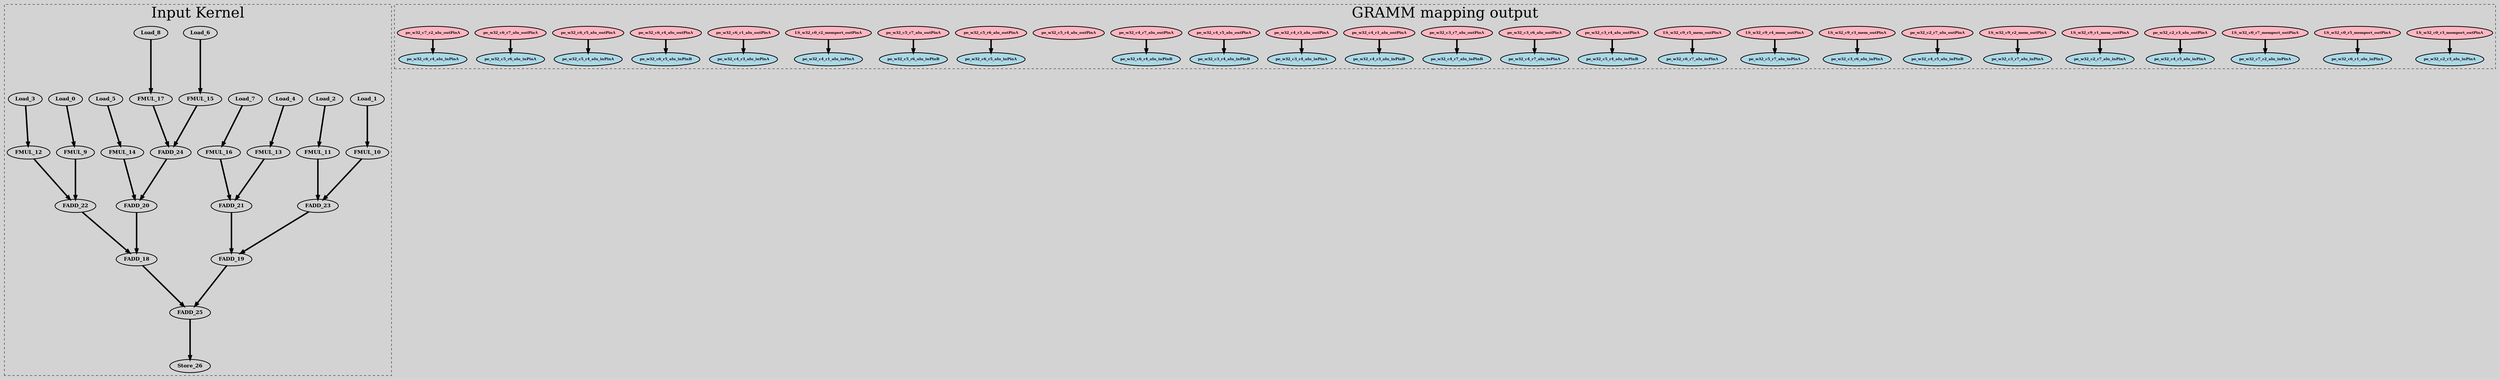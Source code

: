 digraph {
graph [bgcolor=lightgray];
 node [style=filled, fontname="times-bold", penwidth=2];
 edge [penwidth=4]; 
 splines=true; rankdir=TB;
subgraph cluster_1 {
 label = "Input Kernel"; fontsize = 40; style=dashed; 
 edge [minlen=3]
FADD_18;
FADD_19;
FADD_20;
FADD_21;
FADD_22;
FADD_23;
FADD_24;
FADD_25;
FMUL_10;
FMUL_11;
FMUL_12;
FMUL_13;
FMUL_14;
FMUL_15;
FMUL_16;
FMUL_17;
FMUL_9;
Load_0;
Load_1;
Load_2;
Load_3;
Load_4;
Load_5;
Load_6;
Load_7;
Load_8;
Store_26;
  Load_0 -> FMUL_9;
  Load_1 -> FMUL_10;
  Load_2 -> FMUL_11;
  Load_3 -> FMUL_12;
  Load_4 -> FMUL_13;
  Load_5 -> FMUL_14;
  Load_6 -> FMUL_15;
  Load_7 -> FMUL_16;
  Load_8 -> FMUL_17;
  FMUL_9 -> FADD_22;
  FMUL_10 -> FADD_23;
  FMUL_11 -> FADD_23;
  FMUL_12 -> FADD_22;
  FMUL_13 -> FADD_21;
  FMUL_14 -> FADD_20;
  FMUL_15 -> FADD_24;
  FMUL_16 -> FADD_21;
  FMUL_17 -> FADD_24;
  FADD_25 -> Store_26;
  FADD_24 -> FADD_20;
  FADD_23 -> FADD_19;
  FADD_22 -> FADD_18;
  FADD_21 -> FADD_19;
  FADD_20 -> FADD_18;
  FADD_19 -> FADD_25;
  FADD_18 -> FADD_25;
}
subgraph cluster_0 {
 label = "GRAMM mapping output"; fontsize = 40; style=dashed;
LS_w32_c0_r3_memport_outPinA [shape="oval" width=0.1 fontsize=10 fillcolor="#FFB6C1"]
LS_w32_c0_r5_memport_outPinA [shape="oval" width=0.1 fontsize=10 fillcolor="#FFB6C1"]
LS_w32_c0_r7_memport_outPinA [shape="oval" width=0.1 fontsize=10 fillcolor="#FFB6C1"]
pe_w32_c2_r3_alu_inPinA [shape="oval" width=0.1 fontsize=10 fillcolor="#ADD8E6"]
pe_w32_c2_r3_alu_outPinA [shape="oval" width=0.1 fontsize=10 fillcolor="#FFB6C1"]
LS_w32_c9_r1_mem_outPinA [shape="oval" width=0.1 fontsize=10 fillcolor="#FFB6C1"]
LS_w32_c9_r2_mem_outPinA [shape="oval" width=0.1 fontsize=10 fillcolor="#FFB6C1"]
pe_w32_c2_r7_alu_inPinA [shape="oval" width=0.1 fontsize=10 fillcolor="#ADD8E6"]
pe_w32_c2_r7_alu_outPinA [shape="oval" width=0.1 fontsize=10 fillcolor="#FFB6C1"]
LS_w32_c9_r3_mem_outPinA [shape="oval" width=0.1 fontsize=10 fillcolor="#FFB6C1"]
LS_w32_c9_r4_mem_outPinA [shape="oval" width=0.1 fontsize=10 fillcolor="#FFB6C1"]
LS_w32_c9_r5_mem_outPinA [shape="oval" width=0.1 fontsize=10 fillcolor="#FFB6C1"]
pe_w32_c3_r4_alu_inPinA [shape="oval" width=0.1 fontsize=10 fillcolor="#ADD8E6"]
pe_w32_c3_r4_alu_inPinB [shape="oval" width=0.1 fontsize=10 fillcolor="#ADD8E6"]
pe_w32_c3_r4_alu_outPinA [shape="oval" width=0.1 fontsize=10 fillcolor="#FFB6C1"]
pe_w32_c3_r6_alu_inPinA [shape="oval" width=0.1 fontsize=10 fillcolor="#ADD8E6"]
pe_w32_c3_r6_alu_outPinA [shape="oval" width=0.1 fontsize=10 fillcolor="#FFB6C1"]
pe_w32_c3_r7_alu_inPinA [shape="oval" width=0.1 fontsize=10 fillcolor="#ADD8E6"]
pe_w32_c3_r7_alu_outPinA [shape="oval" width=0.1 fontsize=10 fillcolor="#FFB6C1"]
pe_w32_c4_r1_alu_inPinA [shape="oval" width=0.1 fontsize=10 fillcolor="#ADD8E6"]
pe_w32_c4_r1_alu_outPinA [shape="oval" width=0.1 fontsize=10 fillcolor="#FFB6C1"]
pe_w32_c4_r3_alu_inPinA [shape="oval" width=0.1 fontsize=10 fillcolor="#ADD8E6"]
pe_w32_c4_r3_alu_inPinB [shape="oval" width=0.1 fontsize=10 fillcolor="#ADD8E6"]
pe_w32_c4_r3_alu_outPinA [shape="oval" width=0.1 fontsize=10 fillcolor="#FFB6C1"]
pe_w32_c4_r5_alu_inPinA [shape="oval" width=0.1 fontsize=10 fillcolor="#ADD8E6"]
pe_w32_c4_r5_alu_inPinB [shape="oval" width=0.1 fontsize=10 fillcolor="#ADD8E6"]
pe_w32_c4_r5_alu_outPinA [shape="oval" width=0.1 fontsize=10 fillcolor="#FFB6C1"]
pe_w32_c4_r7_alu_inPinA [shape="oval" width=0.1 fontsize=10 fillcolor="#ADD8E6"]
pe_w32_c4_r7_alu_inPinB [shape="oval" width=0.1 fontsize=10 fillcolor="#ADD8E6"]
pe_w32_c4_r7_alu_outPinA [shape="oval" width=0.1 fontsize=10 fillcolor="#FFB6C1"]
pe_w32_c5_r4_alu_inPinA [shape="oval" width=0.1 fontsize=10 fillcolor="#ADD8E6"]
pe_w32_c5_r4_alu_inPinB [shape="oval" width=0.1 fontsize=10 fillcolor="#ADD8E6"]
pe_w32_c5_r4_alu_outPinA [shape="oval" width=0.1 fontsize=10 fillcolor="#FFB6C1"]
pe_w32_c5_r6_alu_inPinA [shape="oval" width=0.1 fontsize=10 fillcolor="#ADD8E6"]
pe_w32_c5_r6_alu_inPinB [shape="oval" width=0.1 fontsize=10 fillcolor="#ADD8E6"]
pe_w32_c5_r6_alu_outPinA [shape="oval" width=0.1 fontsize=10 fillcolor="#FFB6C1"]
pe_w32_c5_r7_alu_inPinA [shape="oval" width=0.1 fontsize=10 fillcolor="#ADD8E6"]
pe_w32_c5_r7_alu_outPinA [shape="oval" width=0.1 fontsize=10 fillcolor="#FFB6C1"]
LS_w32_c0_r2_memport_outPinA [shape="oval" width=0.1 fontsize=10 fillcolor="#FFB6C1"]
pe_w32_c6_r1_alu_inPinA [shape="oval" width=0.1 fontsize=10 fillcolor="#ADD8E6"]
pe_w32_c6_r1_alu_outPinA [shape="oval" width=0.1 fontsize=10 fillcolor="#FFB6C1"]
pe_w32_c6_r4_alu_inPinA [shape="oval" width=0.1 fontsize=10 fillcolor="#ADD8E6"]
pe_w32_c6_r4_alu_inPinB [shape="oval" width=0.1 fontsize=10 fillcolor="#ADD8E6"]
pe_w32_c6_r4_alu_outPinA [shape="oval" width=0.1 fontsize=10 fillcolor="#FFB6C1"]
pe_w32_c6_r5_alu_inPinA [shape="oval" width=0.1 fontsize=10 fillcolor="#ADD8E6"]
pe_w32_c6_r5_alu_inPinB [shape="oval" width=0.1 fontsize=10 fillcolor="#ADD8E6"]
pe_w32_c6_r5_alu_outPinA [shape="oval" width=0.1 fontsize=10 fillcolor="#FFB6C1"]
pe_w32_c6_r7_alu_inPinA [shape="oval" width=0.1 fontsize=10 fillcolor="#ADD8E6"]
pe_w32_c6_r7_alu_outPinA [shape="oval" width=0.1 fontsize=10 fillcolor="#FFB6C1"]
pe_w32_c7_r2_alu_inPinA [shape="oval" width=0.1 fontsize=10 fillcolor="#ADD8E6"]
pe_w32_c7_r2_alu_outPinA [shape="oval" width=0.1 fontsize=10 fillcolor="#FFB6C1"]
pe_w32_c6_r5_alu_outPinA -> pe_w32_c5_r4_alu_inPinA
pe_w32_c3_r4_alu_outPinA -> pe_w32_c5_r4_alu_inPinB
pe_w32_c6_r4_alu_outPinA -> pe_w32_c6_r5_alu_inPinB
pe_w32_c4_r5_alu_outPinA -> pe_w32_c3_r4_alu_inPinB
pe_w32_c5_r6_alu_outPinA -> pe_w32_c6_r5_alu_inPinA
pe_w32_c4_r3_alu_outPinA -> pe_w32_c3_r4_alu_inPinA
pe_w32_c4_r7_alu_outPinA -> pe_w32_c6_r4_alu_inPinB
pe_w32_c6_r1_alu_outPinA -> pe_w32_c4_r3_alu_inPinA
pe_w32_c4_r1_alu_outPinA -> pe_w32_c4_r3_alu_inPinB
pe_w32_c5_r7_alu_outPinA -> pe_w32_c5_r6_alu_inPinB
pe_w32_c2_r3_alu_outPinA -> pe_w32_c4_r5_alu_inPinA
pe_w32_c7_r2_alu_outPinA -> pe_w32_c6_r4_alu_inPinA
pe_w32_c3_r6_alu_outPinA -> pe_w32_c4_r7_alu_inPinA
pe_w32_c2_r7_alu_outPinA -> pe_w32_c4_r5_alu_inPinB
pe_w32_c3_r7_alu_outPinA -> pe_w32_c4_r7_alu_inPinB
pe_w32_c6_r7_alu_outPinA -> pe_w32_c5_r6_alu_inPinA
LS_w32_c9_r5_mem_outPinA -> pe_w32_c6_r7_alu_inPinA
LS_w32_c0_r5_memport_outPinA -> pe_w32_c6_r1_alu_inPinA
LS_w32_c0_r2_memport_outPinA -> pe_w32_c4_r1_alu_inPinA
LS_w32_c9_r4_mem_outPinA -> pe_w32_c5_r7_alu_inPinA
LS_w32_c0_r3_memport_outPinA -> pe_w32_c2_r3_alu_inPinA
LS_w32_c0_r7_memport_outPinA -> pe_w32_c7_r2_alu_inPinA
LS_w32_c9_r3_mem_outPinA -> pe_w32_c3_r6_alu_inPinA
LS_w32_c9_r1_mem_outPinA -> pe_w32_c2_r7_alu_inPinA
LS_w32_c9_r2_mem_outPinA -> pe_w32_c3_r7_alu_inPinA
}
}
